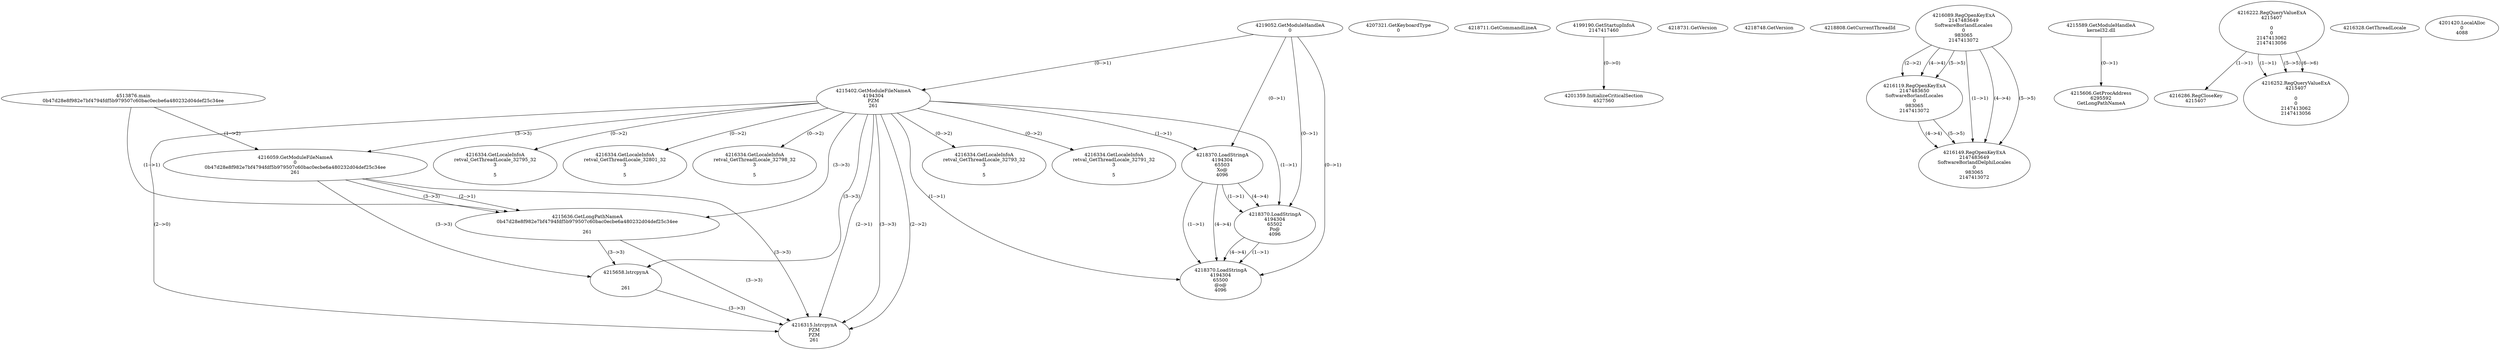 // Global SCDG with merge call
digraph {
	0 [label="4513876.main
0b47d28e8f982e7bf4794fdf5b979507c60bac0ecbe6a480232d04def25c34ee"]
	1 [label="4219052.GetModuleHandleA
0"]
	2 [label="4207321.GetKeyboardType
0"]
	3 [label="4218711.GetCommandLineA
"]
	4 [label="4199190.GetStartupInfoA
2147417460"]
	5 [label="4218731.GetVersion
"]
	6 [label="4218748.GetVersion
"]
	7 [label="4218808.GetCurrentThreadId
"]
	8 [label="4215402.GetModuleFileNameA
4194304
PZM
261"]
	1 -> 8 [label="(0-->1)"]
	9 [label="4216059.GetModuleFileNameA
0
0b47d28e8f982e7bf4794fdf5b979507c60bac0ecbe6a480232d04def25c34ee
261"]
	0 -> 9 [label="(1-->2)"]
	8 -> 9 [label="(3-->3)"]
	10 [label="4216089.RegOpenKeyExA
2147483649
Software\Borland\Locales
0
983065
2147413072"]
	11 [label="4215589.GetModuleHandleA
kernel32.dll"]
	12 [label="4215606.GetProcAddress
6295592
GetLongPathNameA"]
	11 -> 12 [label="(0-->1)"]
	13 [label="4215636.GetLongPathNameA
0b47d28e8f982e7bf4794fdf5b979507c60bac0ecbe6a480232d04def25c34ee

261"]
	0 -> 13 [label="(1-->1)"]
	9 -> 13 [label="(2-->1)"]
	8 -> 13 [label="(3-->3)"]
	9 -> 13 [label="(3-->3)"]
	14 [label="4215658.lstrcpynA


261"]
	8 -> 14 [label="(3-->3)"]
	9 -> 14 [label="(3-->3)"]
	13 -> 14 [label="(3-->3)"]
	15 [label="4216222.RegQueryValueExA
4215407

0
0
2147413062
2147413056"]
	16 [label="4216286.RegCloseKey
4215407"]
	15 -> 16 [label="(1-->1)"]
	17 [label="4216315.lstrcpynA
PZM
PZM
261"]
	8 -> 17 [label="(2-->1)"]
	8 -> 17 [label="(2-->2)"]
	8 -> 17 [label="(3-->3)"]
	9 -> 17 [label="(3-->3)"]
	13 -> 17 [label="(3-->3)"]
	14 -> 17 [label="(3-->3)"]
	8 -> 17 [label="(2-->0)"]
	18 [label="4216328.GetThreadLocale
"]
	19 [label="4216334.GetLocaleInfoA
retval_GetThreadLocale_32793_32
3

5"]
	8 -> 19 [label="(0-->2)"]
	20 [label="4218370.LoadStringA
4194304
65503
Xo@
4096"]
	1 -> 20 [label="(0-->1)"]
	8 -> 20 [label="(1-->1)"]
	21 [label="4201359.InitializeCriticalSection
4527560"]
	4 -> 21 [label="(0-->0)"]
	22 [label="4201420.LocalAlloc
0
4088"]
	23 [label="4216119.RegOpenKeyExA
2147483650
Software\Borland\Locales
0
983065
2147413072"]
	10 -> 23 [label="(2-->2)"]
	10 -> 23 [label="(4-->4)"]
	10 -> 23 [label="(5-->5)"]
	24 [label="4216334.GetLocaleInfoA
retval_GetThreadLocale_32791_32
3

5"]
	8 -> 24 [label="(0-->2)"]
	25 [label="4216252.RegQueryValueExA
4215407

0
0
2147413062
2147413056"]
	15 -> 25 [label="(1-->1)"]
	15 -> 25 [label="(5-->5)"]
	15 -> 25 [label="(6-->6)"]
	26 [label="4216334.GetLocaleInfoA
retval_GetThreadLocale_32795_32
3

5"]
	8 -> 26 [label="(0-->2)"]
	27 [label="4218370.LoadStringA
4194304
65502
Po@
4096"]
	1 -> 27 [label="(0-->1)"]
	8 -> 27 [label="(1-->1)"]
	20 -> 27 [label="(1-->1)"]
	20 -> 27 [label="(4-->4)"]
	28 [label="4216149.RegOpenKeyExA
2147483649
Software\Borland\Delphi\Locales
0
983065
2147413072"]
	10 -> 28 [label="(1-->1)"]
	10 -> 28 [label="(4-->4)"]
	23 -> 28 [label="(4-->4)"]
	10 -> 28 [label="(5-->5)"]
	23 -> 28 [label="(5-->5)"]
	29 [label="4216334.GetLocaleInfoA
retval_GetThreadLocale_32801_32
3

5"]
	8 -> 29 [label="(0-->2)"]
	30 [label="4216334.GetLocaleInfoA
retval_GetThreadLocale_32798_32
3

5"]
	8 -> 30 [label="(0-->2)"]
	31 [label="4218370.LoadStringA
4194304
65500
@o@
4096"]
	1 -> 31 [label="(0-->1)"]
	8 -> 31 [label="(1-->1)"]
	20 -> 31 [label="(1-->1)"]
	27 -> 31 [label="(1-->1)"]
	20 -> 31 [label="(4-->4)"]
	27 -> 31 [label="(4-->4)"]
}
